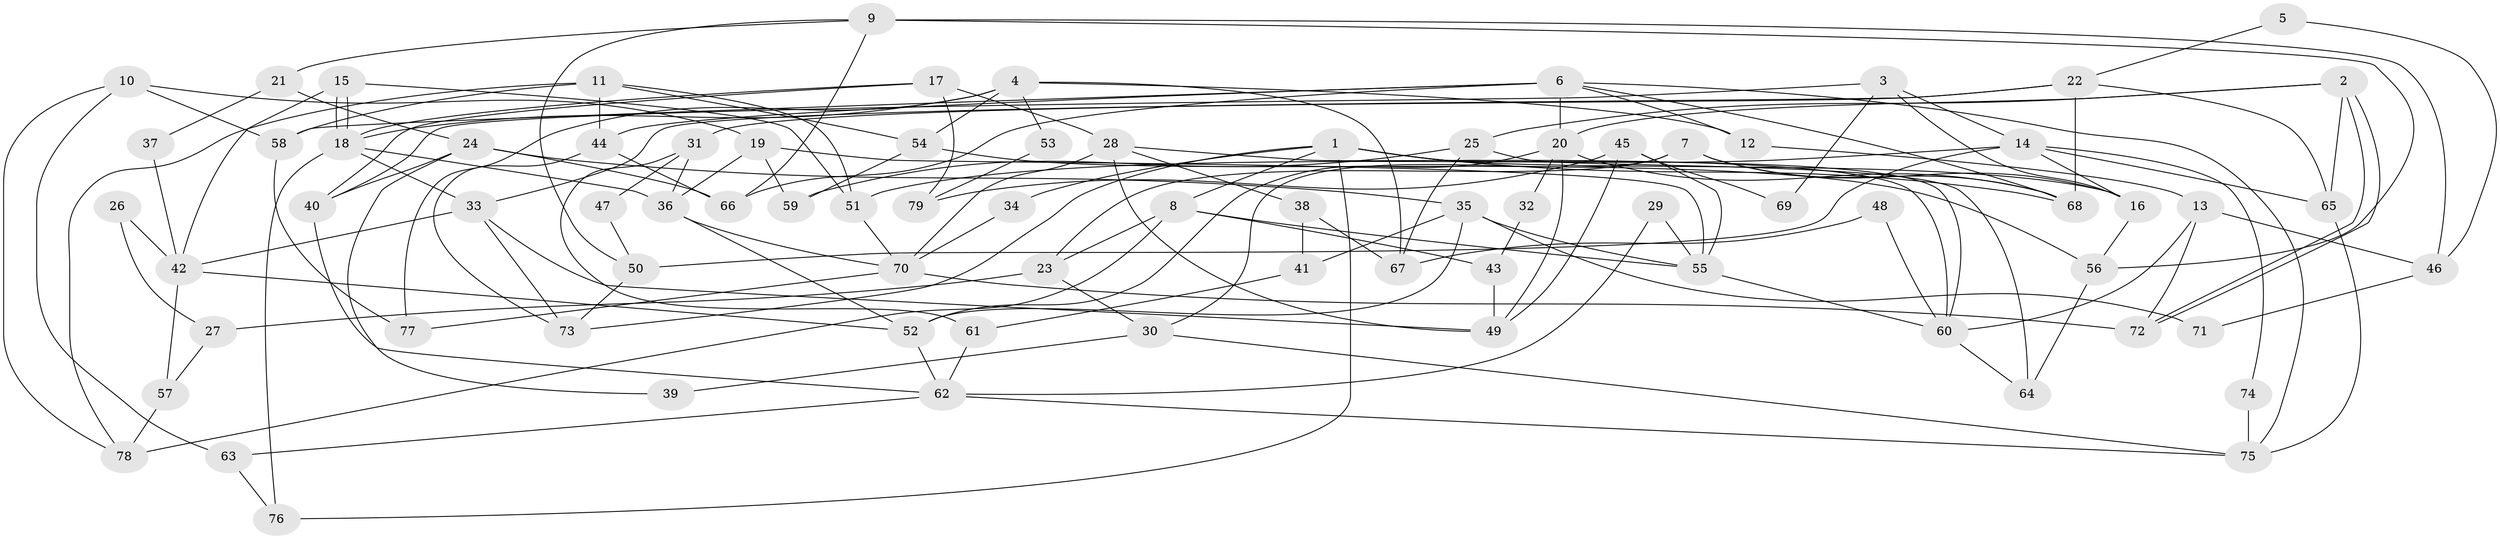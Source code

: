 // Generated by graph-tools (version 1.1) at 2025/50/03/09/25 04:50:29]
// undirected, 79 vertices, 158 edges
graph export_dot {
graph [start="1"]
  node [color=gray90,style=filled];
  1;
  2;
  3;
  4;
  5;
  6;
  7;
  8;
  9;
  10;
  11;
  12;
  13;
  14;
  15;
  16;
  17;
  18;
  19;
  20;
  21;
  22;
  23;
  24;
  25;
  26;
  27;
  28;
  29;
  30;
  31;
  32;
  33;
  34;
  35;
  36;
  37;
  38;
  39;
  40;
  41;
  42;
  43;
  44;
  45;
  46;
  47;
  48;
  49;
  50;
  51;
  52;
  53;
  54;
  55;
  56;
  57;
  58;
  59;
  60;
  61;
  62;
  63;
  64;
  65;
  66;
  67;
  68;
  69;
  70;
  71;
  72;
  73;
  74;
  75;
  76;
  77;
  78;
  79;
  1 -- 76;
  1 -- 73;
  1 -- 8;
  1 -- 16;
  1 -- 34;
  1 -- 60;
  1 -- 68;
  2 -- 20;
  2 -- 72;
  2 -- 72;
  2 -- 25;
  2 -- 65;
  3 -- 16;
  3 -- 14;
  3 -- 40;
  3 -- 69;
  4 -- 12;
  4 -- 54;
  4 -- 18;
  4 -- 53;
  4 -- 67;
  4 -- 77;
  5 -- 22;
  5 -- 46;
  6 -- 58;
  6 -- 66;
  6 -- 12;
  6 -- 20;
  6 -- 44;
  6 -- 68;
  6 -- 75;
  7 -- 16;
  7 -- 68;
  7 -- 23;
  7 -- 30;
  8 -- 23;
  8 -- 43;
  8 -- 55;
  8 -- 78;
  9 -- 66;
  9 -- 50;
  9 -- 21;
  9 -- 46;
  9 -- 56;
  10 -- 19;
  10 -- 78;
  10 -- 58;
  10 -- 63;
  11 -- 51;
  11 -- 58;
  11 -- 44;
  11 -- 54;
  11 -- 78;
  12 -- 13;
  13 -- 72;
  13 -- 60;
  13 -- 46;
  14 -- 65;
  14 -- 16;
  14 -- 50;
  14 -- 51;
  14 -- 74;
  15 -- 18;
  15 -- 18;
  15 -- 42;
  15 -- 51;
  16 -- 56;
  17 -- 28;
  17 -- 18;
  17 -- 40;
  17 -- 79;
  18 -- 33;
  18 -- 36;
  18 -- 76;
  19 -- 36;
  19 -- 55;
  19 -- 59;
  20 -- 68;
  20 -- 32;
  20 -- 49;
  20 -- 52;
  21 -- 24;
  21 -- 37;
  22 -- 68;
  22 -- 33;
  22 -- 31;
  22 -- 65;
  23 -- 30;
  23 -- 27;
  24 -- 35;
  24 -- 40;
  24 -- 39;
  24 -- 66;
  25 -- 59;
  25 -- 64;
  25 -- 67;
  26 -- 42;
  26 -- 27;
  27 -- 57;
  28 -- 70;
  28 -- 60;
  28 -- 38;
  28 -- 49;
  29 -- 55;
  29 -- 62;
  30 -- 75;
  30 -- 39;
  31 -- 36;
  31 -- 47;
  31 -- 61;
  32 -- 43;
  33 -- 49;
  33 -- 42;
  33 -- 73;
  34 -- 70;
  35 -- 52;
  35 -- 41;
  35 -- 55;
  35 -- 71;
  36 -- 52;
  36 -- 70;
  37 -- 42;
  38 -- 67;
  38 -- 41;
  40 -- 62;
  41 -- 61;
  42 -- 52;
  42 -- 57;
  43 -- 49;
  44 -- 66;
  44 -- 73;
  45 -- 55;
  45 -- 49;
  45 -- 69;
  45 -- 79;
  46 -- 71;
  47 -- 50;
  48 -- 60;
  48 -- 67;
  50 -- 73;
  51 -- 70;
  52 -- 62;
  53 -- 79;
  54 -- 56;
  54 -- 59;
  55 -- 60;
  56 -- 64;
  57 -- 78;
  58 -- 77;
  60 -- 64;
  61 -- 62;
  62 -- 75;
  62 -- 63;
  63 -- 76;
  65 -- 75;
  70 -- 72;
  70 -- 77;
  74 -- 75;
}
